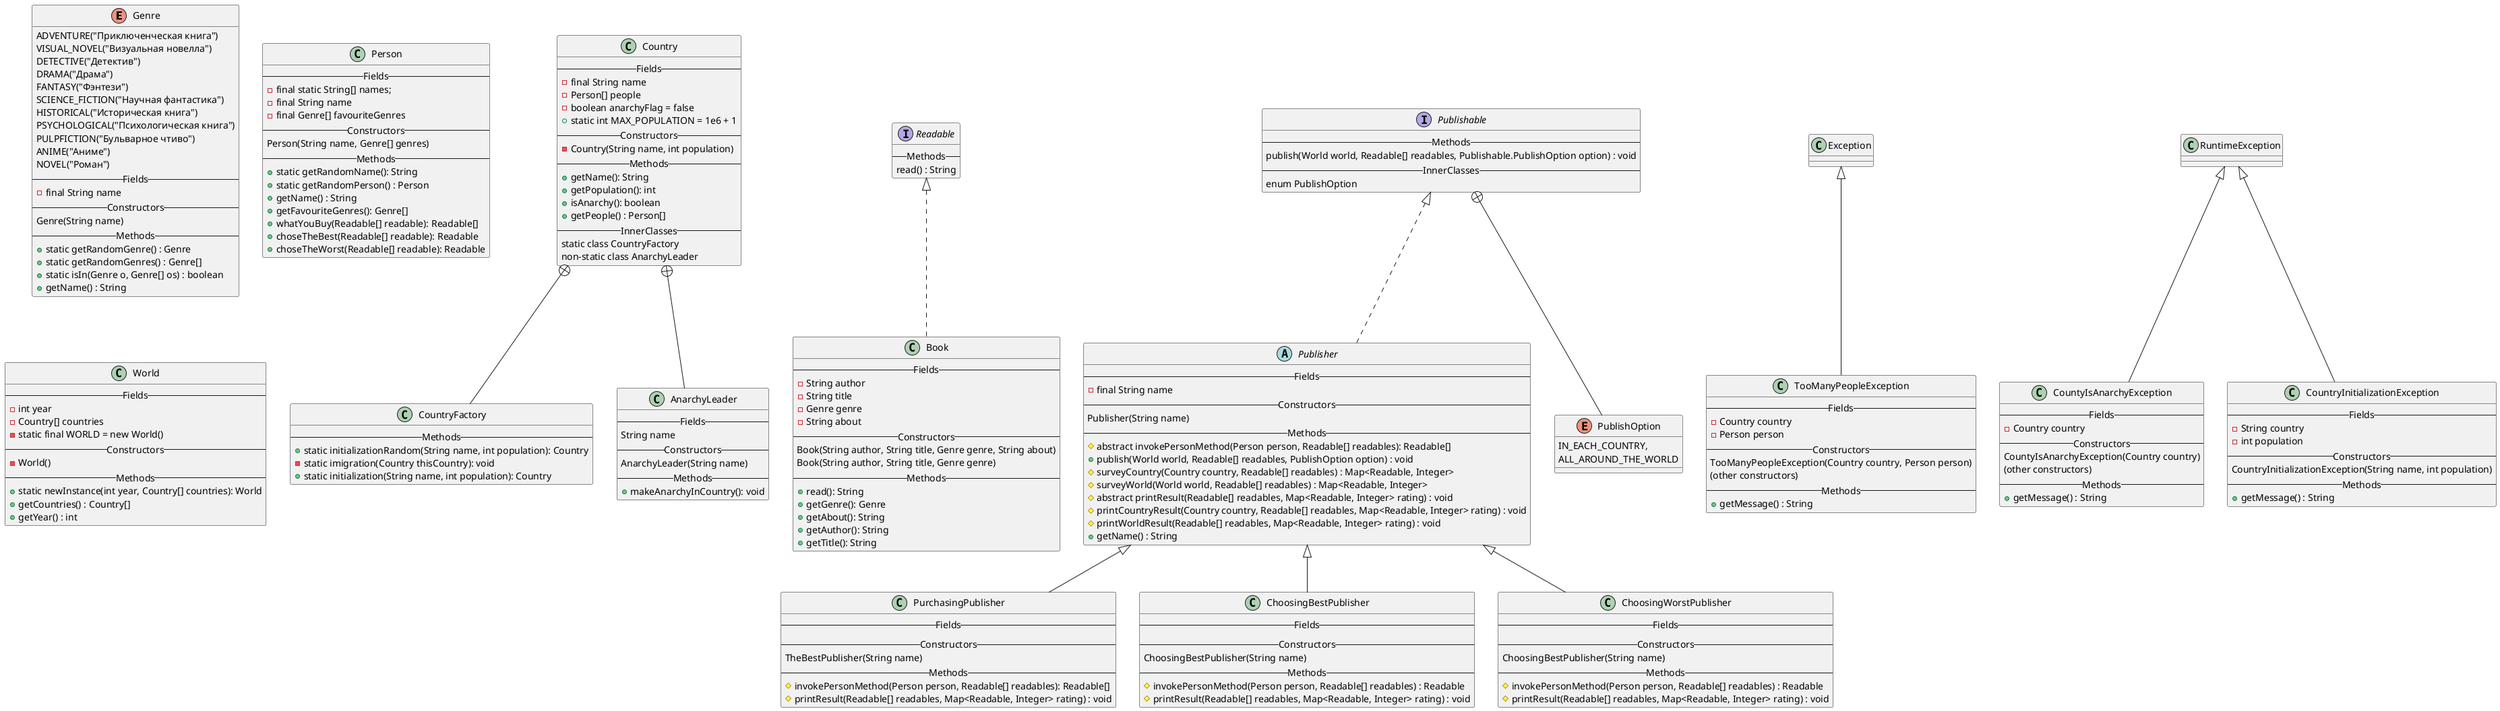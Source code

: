 @startuml
'Текст задания:
'
'Издательская компания «Эксмо» совместно с Hoff представила данные по
'книжным предпочтениям россиян в 2021 году: абсолютным лидером продаж
'стали книги (издание и переиздание) Михаила Лабковского «Хочу и буду»,
'сообщили в пресс-службе.
'
'Книги психолога лидировали по продажам по всей стране: за год было
'продано более 129 тыс. экземпляров первого издания и 34,5 тыс. второго.
'
'На втором месте по популярности у покупателей детектив «Внутри убийцы»
'израильского писателя Майка Омера (более 92 тыс. экземпляров) про
'криминального психолога-женщину, расследующую череду жестоких
'преступлений. Тройку лидеров продаж замыкает роман «Transhumanism inc.»
'Виктора Пелевина — новинка российского автора разошлась в количестве 71
'тыс. экземпляров.

enum Genre {
ADVENTURE("Приключенческая книга")
VISUAL_NOVEL("Визуальная новелла")
DETECTIVE("Детектив")
DRAMA("Драма")
FANTASY("Фэнтези")
SCIENCE_FICTION("Научная фантастика")
HISTORICAL("Историческая книга")
PSYCHOLOGICAL("Психологическая книга")
PULPFICTION("Бульварное чтиво")
ANIME("Аниме")
NOVEL("Роман")
--Fields--
- final String name
--Constructors--
Genre(String name)
--Methods--
+ static getRandomGenre() : Genre
+ static getRandomGenres() : Genre[]
+ static isIn(Genre o, Genre[] os) : boolean
+ getName() : String
}


class Country{
--Fields--
- final String name
- Person[] people
- boolean anarchyFlag = false
+ static int MAX_POPULATION = 1e6 + 1
--Constructors--
- Country(String name, int population)
--Methods--
+ getName(): String
+ getPopulation(): int
+ isAnarchy(): boolean
+ getPeople() : Person[]
--InnerClasses--
static class CountryFactory
non-static class AnarchyLeader
}


class CountryFactory {
--Methods--
+ static initializationRandom(String name, int population): Country
- static imigration(Country thisCountry): void
+ static initialization(String name, int population): Country
}

class AnarchyLeader {
--Fields--
String name
--Constructors--
AnarchyLeader(String name)
--Methods--
+ makeAnarchyInCountry(): void
}

Country +-- CountryFactory
Country +-- AnarchyLeader


interface Readable {
--Methods--
'this method will return info about readable
'so TheBestLab4.Book.read() should return String with author, title, genre, about fields
read() : String
}


class Book implements Readable {
--Fields--
- String author
- String title
- Genre genre
- String about
--Constructors--
Book(String author, String title, Genre genre, String about)
Book(String author, String title, Genre genre)
--Methods--
+ read(): String
+ getGenre(): Genre
+ getAbout(): String
+ getAuthor(): String
+ getTitle(): String
}


class Person {
--Fields--
- final static String[] names;
- final String name
- final Genre[] favouriteGenres
--Constructors--
Person(String name, Genre[] genres)
--Methods--
+ static getRandomName(): String
+ static getRandomPerson() : Person
+ getName() : String
+ getFavouriteGenres(): Genre[]
+ whatYouBuy(Readable[] readable): Readable[]
+ choseTheBest(Readable[] readable): Readable
+ choseTheWorst(Readable[] readable): Readable
}


abstract class Publisher implements Publishable {
--Fields--
- final String name
--Constructors--
Publisher(String name)
--Methods--
# abstract invokePersonMethod(Person person, Readable[] readables): Readable[]
+ publish(World world, Readable[] readables, PublishOption option) : void
# surveyCountry(Country country, Readable[] readables) : Map<Readable, Integer>
# surveyWorld(World world, Readable[] readables) : Map<Readable, Integer>
# abstract printResult(Readable[] readables, Map<Readable, Integer> rating) : void
# printCountryResult(Country country, Readable[] readables, Map<Readable, Integer> rating) : void
# printWorldResult(Readable[] readables, Map<Readable, Integer> rating) : void
+ getName() : String
}


interface Publishable {
--Methods--
publish(World world, Readable[] readables, Publishable.PublishOption option) : void
--InnerClasses--
enum PublishOption
}


enum PublishOption {
IN_EACH_COUNTRY,
ALL_AROUND_THE_WORLD
}

Publishable +-- PublishOption


'publisher, which invokes whatYouBuy
class PurchasingPublisher extends Publisher {
--Fields--
--Constructors--
TheBestPublisher(String name)
--Methods--
# invokePersonMethod(Person person, Readable[] readables): Readable[]
# printResult(Readable[] readables, Map<Readable, Integer> rating) : void
}



'publisher which invokes choseBest method
class ChoosingBestPublisher extends Publisher {
--Fields--
--Constructors--
ChoosingBestPublisher(String name)
--Methods--
# invokePersonMethod(Person person, Readable[] readables) : Readable
# printResult(Readable[] readables, Map<Readable, Integer> rating) : void
}


'publisher which invokes choseWorst method
class ChoosingWorstPublisher extends Publisher {
--Fields--
--Constructors--
ChoosingBestPublisher(String name)
--Methods--
# invokePersonMethod(Person person, Readable[] readables) : Readable
# printResult(Readable[] readables, Map<Readable, Integer> rating) : void
}


class World {
--Fields--
- int year
- Country[] countries
- static final WORLD = new World()
--Constructors--
- World()
--Methods--
+ static newInstance(int year, Country[] countries): World
+ getCountries() : Country[]
+ getYear() : int
}


class TooManyPeopleException extends Exception {
'there may be overpopulation in country
--Fields--
- Country country
- Person person
--Constructors--
TooManyPeopleException(Country country, Person person)
(other constructors)
--Methods--
+ getMessage() : String
}


class CountyIsAnarchyException extends RuntimeException {
'County can't return People[] if anarchy
--Fields--
- Country country
--Constructors--
CountyIsAnarchyException(Country country)
(other constructors)
--Methods--
+ getMessage() : String
}


class CountryInitializationException extends RuntimeException {
'Country can't set People[] if user gives wrong length of People[]
--Fields--
- String country
- int population
--Constructors--
CountryInitializationException(String name, int population)
--Methods--
+ getMessage() : String
}

@enduml

